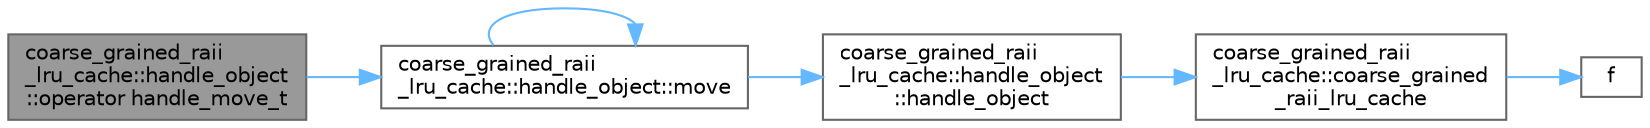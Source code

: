 digraph "coarse_grained_raii_lru_cache::handle_object::operator handle_move_t"
{
 // LATEX_PDF_SIZE
  bgcolor="transparent";
  edge [fontname=Helvetica,fontsize=10,labelfontname=Helvetica,labelfontsize=10];
  node [fontname=Helvetica,fontsize=10,shape=box,height=0.2,width=0.4];
  rankdir="LR";
  Node1 [id="Node000001",label="coarse_grained_raii\l_lru_cache::handle_object\l::operator handle_move_t",height=0.2,width=0.4,color="gray40", fillcolor="grey60", style="filled", fontcolor="black",tooltip=" "];
  Node1 -> Node2 [id="edge1_Node000001_Node000002",color="steelblue1",style="solid",tooltip=" "];
  Node2 [id="Node000002",label="coarse_grained_raii\l_lru_cache::handle_object::move",height=0.2,width=0.4,color="grey40", fillcolor="white", style="filled",URL="$classcoarse__grained__raii__lru__cache_1_1handle__object.html#a0898f07fcc3b27a8a6418efddbc6b09d",tooltip=" "];
  Node2 -> Node3 [id="edge2_Node000002_Node000003",color="steelblue1",style="solid",tooltip=" "];
  Node3 [id="Node000003",label="coarse_grained_raii\l_lru_cache::handle_object\l::handle_object",height=0.2,width=0.4,color="grey40", fillcolor="white", style="filled",URL="$classcoarse__grained__raii__lru__cache_1_1handle__object.html#a046ef2d493ff771fa9d32925367ab536",tooltip=" "];
  Node3 -> Node4 [id="edge3_Node000003_Node000004",color="steelblue1",style="solid",tooltip=" "];
  Node4 [id="Node000004",label="coarse_grained_raii\l_lru_cache::coarse_grained\l_raii_lru_cache",height=0.2,width=0.4,color="grey40", fillcolor="white", style="filled",URL="$classcoarse__grained__raii__lru__cache.html#a106ffe58e945f936028f7d401607ff65",tooltip=" "];
  Node4 -> Node5 [id="edge4_Node000004_Node000005",color="steelblue1",style="solid",tooltip=" "];
  Node5 [id="Node000005",label="f",height=0.2,width=0.4,color="grey40", fillcolor="white", style="filled",URL="$cxx11__tensor__map_8cpp.html#a7f507fea02198f6cb81c86640c7b1a4e",tooltip=" "];
  Node2 -> Node2 [id="edge5_Node000002_Node000002",color="steelblue1",style="solid",tooltip=" "];
}
